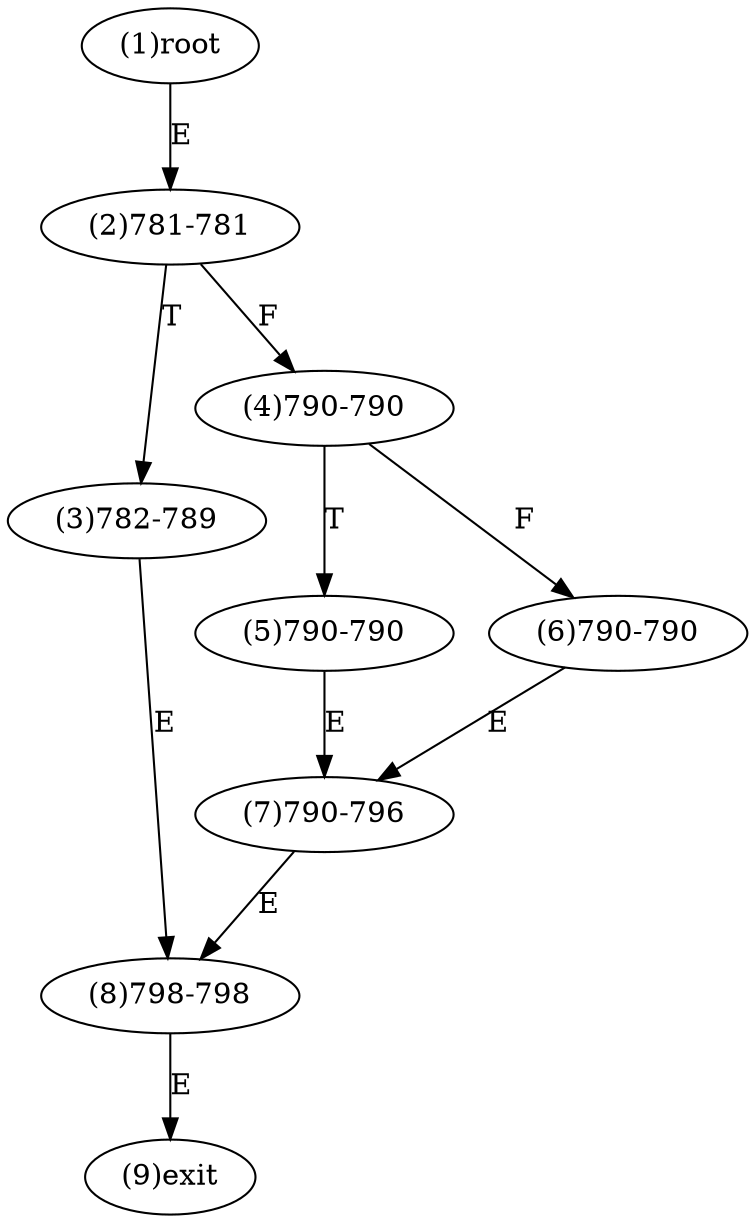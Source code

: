 digraph "" { 
1[ label="(1)root"];
2[ label="(2)781-781"];
3[ label="(3)782-789"];
4[ label="(4)790-790"];
5[ label="(5)790-790"];
6[ label="(6)790-790"];
7[ label="(7)790-796"];
8[ label="(8)798-798"];
9[ label="(9)exit"];
1->2[ label="E"];
2->4[ label="F"];
2->3[ label="T"];
3->8[ label="E"];
4->6[ label="F"];
4->5[ label="T"];
5->7[ label="E"];
6->7[ label="E"];
7->8[ label="E"];
8->9[ label="E"];
}